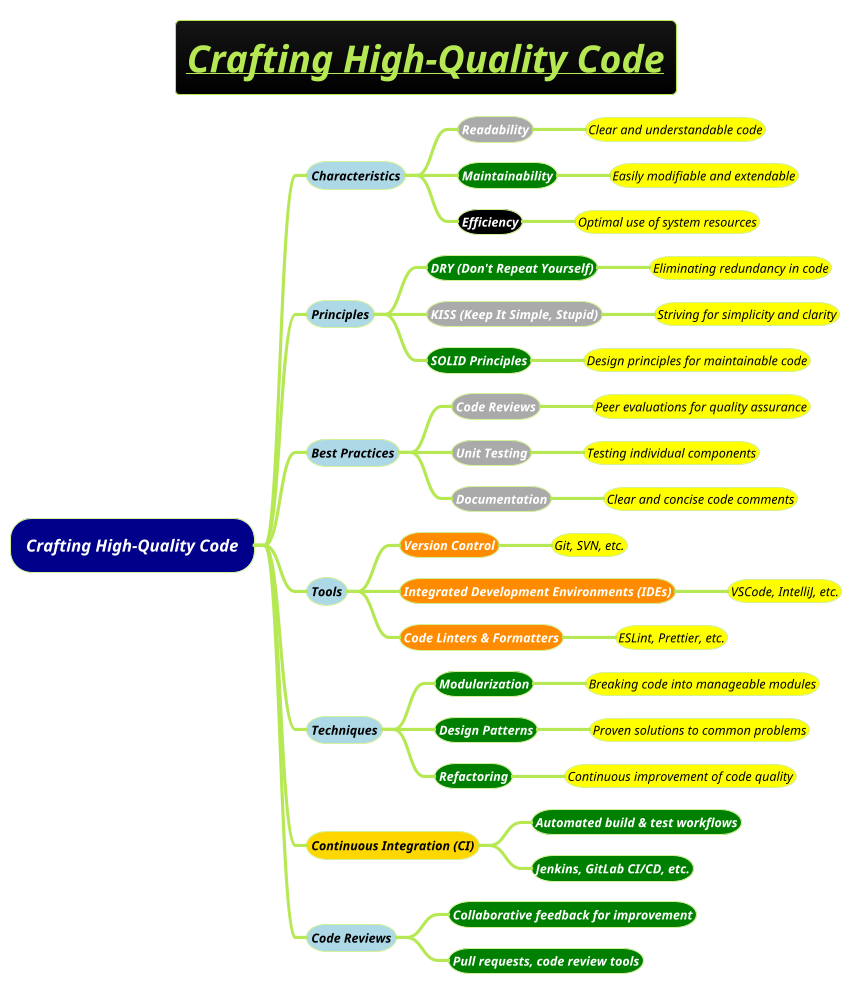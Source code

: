 @startmindmap
title =<i><b><u>Crafting High-Quality Code
!theme hacker

*[#darkblue] <i><color #white>Crafting High-Quality Code
**[#lightblue] <i><color #black><size:12>Characteristics
***[#a] <b><i><color #white><size:12>Readability
****[#yellow] <i><color #black><size:12>Clear and understandable code
***[#green] <b><i><color #white><size:12>Maintainability
****[#yellow] <i><color #black><size:12>Easily modifiable and extendable
***[#black] <b><i><color #white><size:12>Efficiency
****[#yellow] <i><color #black><size:12>Optimal use of system resources
**[#lightblue] <i><color #black><size:12>Principles
***[#green] <b><i><color #white><size:12>DRY (Don't Repeat Yourself)
****[#yellow] <i><color #black><size:12>Eliminating redundancy in code
***[#a] <b><i><color #white><size:12>KISS (Keep It Simple, Stupid)
****[#yellow] <i><color #black><size:12>Striving for simplicity and clarity
***[#green] <b><i><color #white><size:12>SOLID Principles
****[#yellow] <i><color #black><size:12>Design principles for maintainable code
**[#lightblue] <i><color #black><size:12>Best Practices
***[#a] <b><i><color #white><size:12>Code Reviews
****[#yellow] <i><color #black><size:12>Peer evaluations for quality assurance
***[#a] <b><i><color #white><size:12>Unit Testing
****[#yellow] <i><color #black><size:12>Testing individual components
***[#a] <b><i><color #white><size:12>Documentation
****[#yellow] <i><color #black><size:12>Clear and concise code comments
**[#lightblue] <i><color #black><size:12>Tools
***[#darkorange] <b><i><color #white><size:12>Version Control
****[#yellow] <i><color #black><size:12>Git, SVN, etc.
***[#darkorange] <b><i><color #white><size:12>Integrated Development Environments (IDEs)
****[#yellow] <i><color #black><size:12>VSCode, IntelliJ, etc.
***[#darkorange] <b><i><color #white><size:12>Code Linters & Formatters
****[#yellow] <i><color #black><size:12>ESLint, Prettier, etc.
**[#lightblue] <i><color #black><size:12>Techniques
***[#green] <b><i><color #white><size:12>Modularization
****[#yellow] <i><color #black><size:12>Breaking code into manageable modules
***[#green] <b><i><color #white><size:12>Design Patterns
****[#yellow] <i><color #black><size:12>Proven solutions to common problems
***[#green] <b><i><color #white><size:12>Refactoring
****[#yellow] <i><color #black><size:12>Continuous improvement of code quality
**[#gold] <i><color #black><size:12>Continuous Integration (CI)
***[#green] <b><i><color #white><size:12>Automated build & test workflows
***[#green] <b><i><color #white><size:12>Jenkins, GitLab CI/CD, etc.
**[#lightblue] <i><color #black><size:12>Code Reviews
***[#green] <b><i><color #white><size:12>Collaborative feedback for improvement
***[#green] <b><i><color #white><size:12>Pull requests, code review tools
@endmindmap
